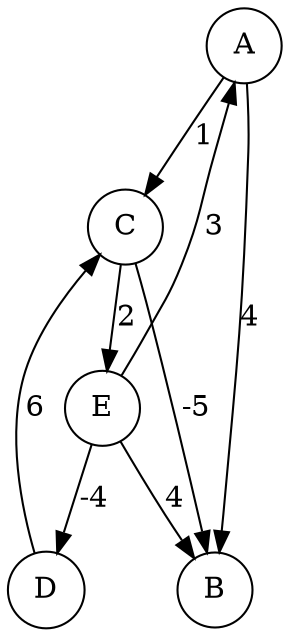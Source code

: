 digraph questionone {
node [shape=circle]
A -> B [label=4]
A -> C [label=1]
C -> B [label=-5]
C -> E [label=2]
D -> C [label=6]
E -> A [label=3]
E -> B [label=4]
E -> D [label=-4]
}

